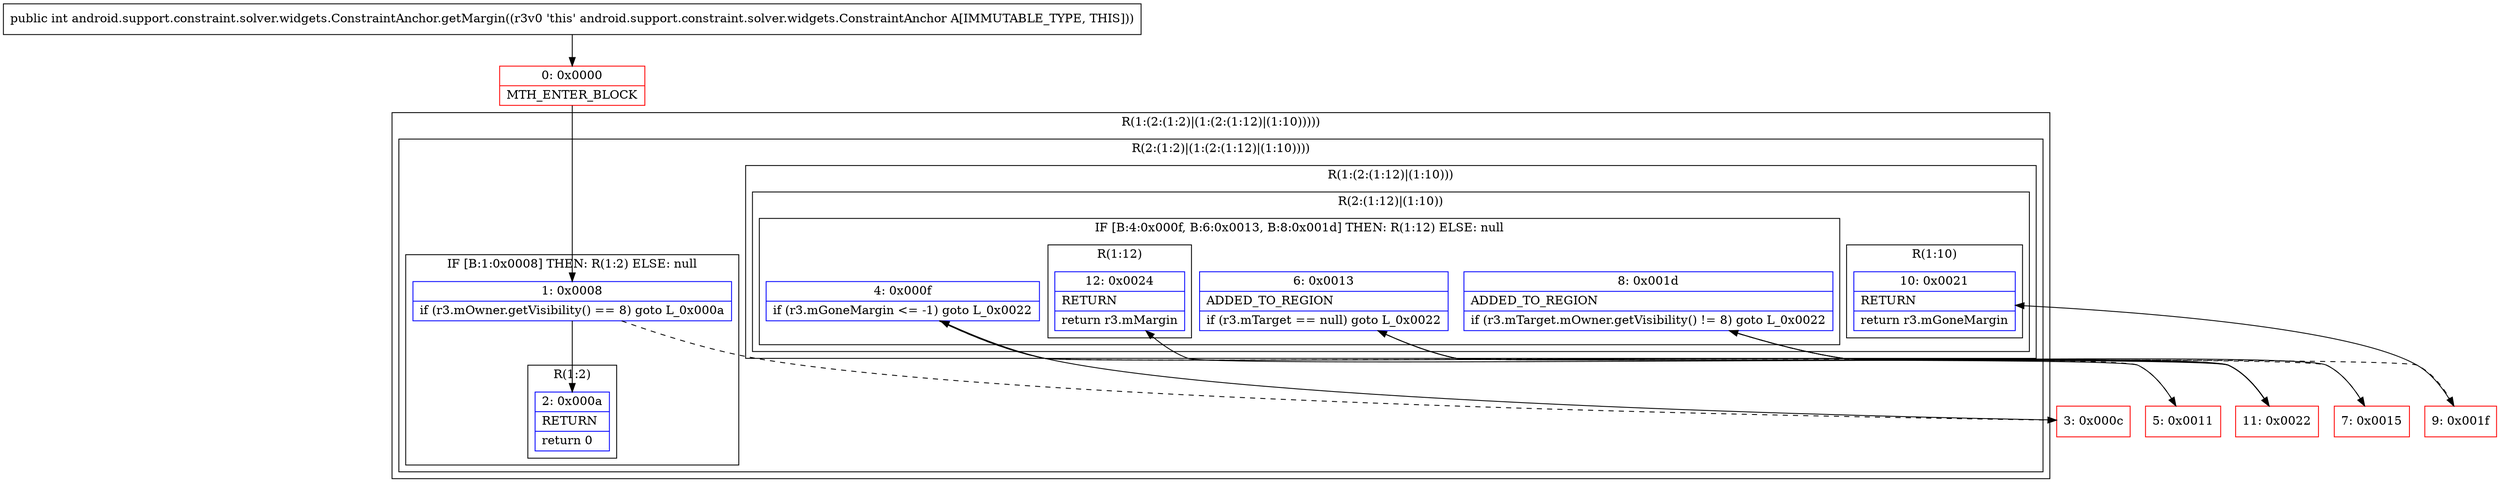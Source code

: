 digraph "CFG forandroid.support.constraint.solver.widgets.ConstraintAnchor.getMargin()I" {
subgraph cluster_Region_521034744 {
label = "R(1:(2:(1:2)|(1:(2:(1:12)|(1:10)))))";
node [shape=record,color=blue];
subgraph cluster_Region_1339335113 {
label = "R(2:(1:2)|(1:(2:(1:12)|(1:10))))";
node [shape=record,color=blue];
subgraph cluster_IfRegion_488410807 {
label = "IF [B:1:0x0008] THEN: R(1:2) ELSE: null";
node [shape=record,color=blue];
Node_1 [shape=record,label="{1\:\ 0x0008|if (r3.mOwner.getVisibility() == 8) goto L_0x000a\l}"];
subgraph cluster_Region_12614469 {
label = "R(1:2)";
node [shape=record,color=blue];
Node_2 [shape=record,label="{2\:\ 0x000a|RETURN\l|return 0\l}"];
}
}
subgraph cluster_Region_1836851518 {
label = "R(1:(2:(1:12)|(1:10)))";
node [shape=record,color=blue];
subgraph cluster_Region_130813873 {
label = "R(2:(1:12)|(1:10))";
node [shape=record,color=blue];
subgraph cluster_IfRegion_2119975113 {
label = "IF [B:4:0x000f, B:6:0x0013, B:8:0x001d] THEN: R(1:12) ELSE: null";
node [shape=record,color=blue];
Node_4 [shape=record,label="{4\:\ 0x000f|if (r3.mGoneMargin \<= \-1) goto L_0x0022\l}"];
Node_6 [shape=record,label="{6\:\ 0x0013|ADDED_TO_REGION\l|if (r3.mTarget == null) goto L_0x0022\l}"];
Node_8 [shape=record,label="{8\:\ 0x001d|ADDED_TO_REGION\l|if (r3.mTarget.mOwner.getVisibility() != 8) goto L_0x0022\l}"];
subgraph cluster_Region_2110064148 {
label = "R(1:12)";
node [shape=record,color=blue];
Node_12 [shape=record,label="{12\:\ 0x0024|RETURN\l|return r3.mMargin\l}"];
}
}
subgraph cluster_Region_1908194627 {
label = "R(1:10)";
node [shape=record,color=blue];
Node_10 [shape=record,label="{10\:\ 0x0021|RETURN\l|return r3.mGoneMargin\l}"];
}
}
}
}
}
Node_0 [shape=record,color=red,label="{0\:\ 0x0000|MTH_ENTER_BLOCK\l}"];
Node_3 [shape=record,color=red,label="{3\:\ 0x000c}"];
Node_5 [shape=record,color=red,label="{5\:\ 0x0011}"];
Node_7 [shape=record,color=red,label="{7\:\ 0x0015}"];
Node_9 [shape=record,color=red,label="{9\:\ 0x001f}"];
Node_11 [shape=record,color=red,label="{11\:\ 0x0022}"];
MethodNode[shape=record,label="{public int android.support.constraint.solver.widgets.ConstraintAnchor.getMargin((r3v0 'this' android.support.constraint.solver.widgets.ConstraintAnchor A[IMMUTABLE_TYPE, THIS])) }"];
MethodNode -> Node_0;
Node_1 -> Node_2;
Node_1 -> Node_3[style=dashed];
Node_4 -> Node_5[style=dashed];
Node_4 -> Node_11;
Node_6 -> Node_7[style=dashed];
Node_6 -> Node_11;
Node_8 -> Node_9[style=dashed];
Node_8 -> Node_11;
Node_0 -> Node_1;
Node_3 -> Node_4;
Node_5 -> Node_6;
Node_7 -> Node_8;
Node_9 -> Node_10;
Node_11 -> Node_12;
}

